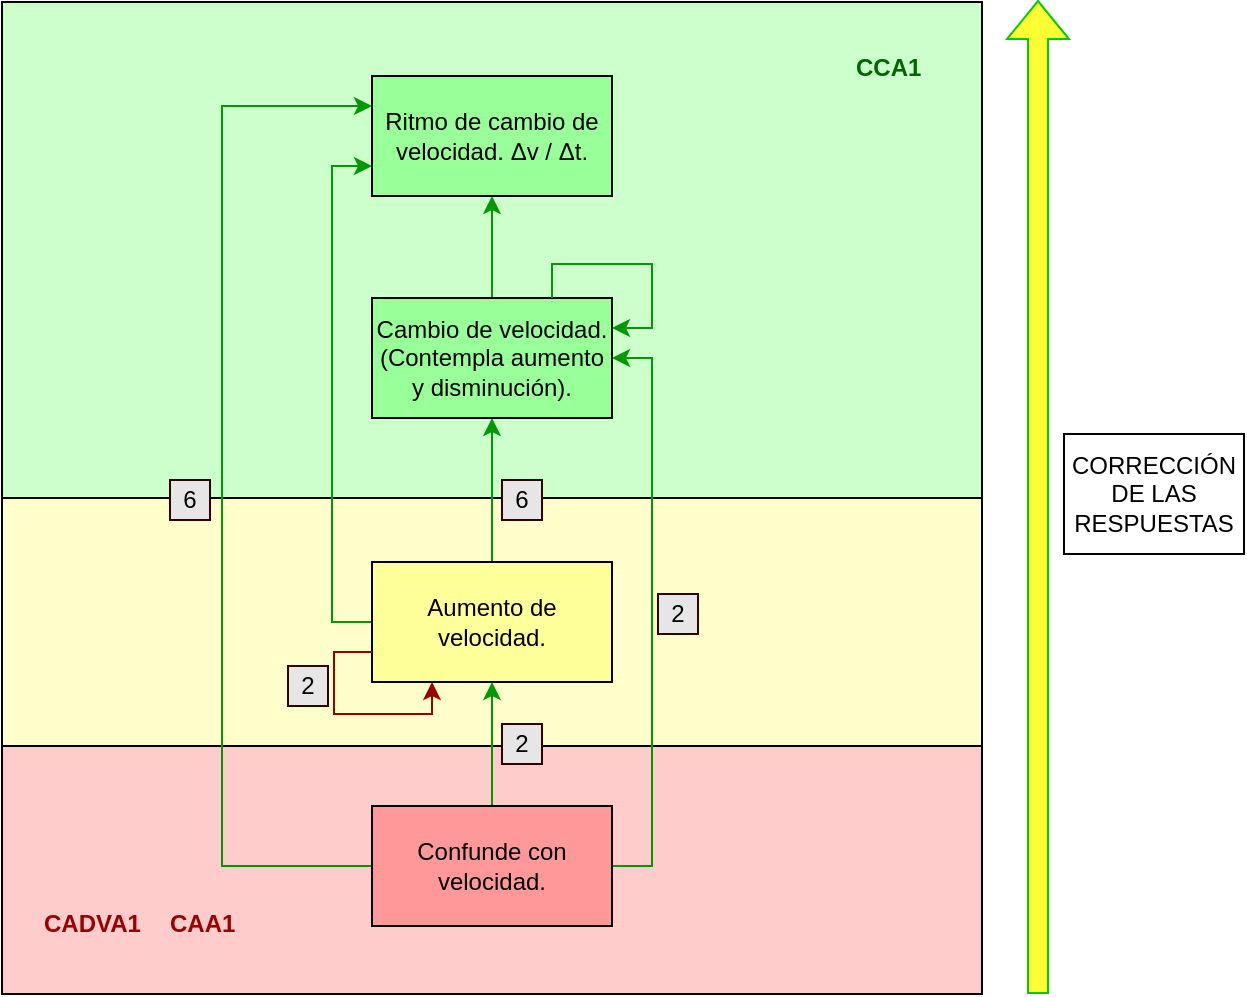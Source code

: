 <mxfile version="21.3.2" type="device">
  <diagram id="ou-2T_0K5Y9kjUkwNd9F" name="Page-1">
    <mxGraphModel dx="1050" dy="541" grid="0" gridSize="10" guides="1" tooltips="1" connect="1" arrows="1" fold="1" page="1" pageScale="1" pageWidth="850" pageHeight="1100" math="0" shadow="0">
      <root>
        <mxCell id="0" />
        <mxCell id="1" parent="0" />
        <mxCell id="oDLqHF4-OEQmuZAPJv7p-27" value="" style="rounded=0;whiteSpace=wrap;html=1;fillColor=#FFFFCC;" parent="1" vertex="1">
          <mxGeometry x="40" y="372" width="490" height="124" as="geometry" />
        </mxCell>
        <mxCell id="oDLqHF4-OEQmuZAPJv7p-26" value="" style="rounded=0;whiteSpace=wrap;html=1;fillColor=#FFCCCC;" parent="1" vertex="1">
          <mxGeometry x="40" y="496" width="490" height="124" as="geometry" />
        </mxCell>
        <mxCell id="oDLqHF4-OEQmuZAPJv7p-25" value="" style="rounded=0;whiteSpace=wrap;html=1;fillColor=#CCFFCC;" parent="1" vertex="1">
          <mxGeometry x="40" y="124" width="490" height="248" as="geometry" />
        </mxCell>
        <mxCell id="hmZBuemIUY8-QvYxF4QN-3" style="edgeStyle=orthogonalEdgeStyle;rounded=0;orthogonalLoop=1;jettySize=auto;html=1;exitX=0.5;exitY=0;exitDx=0;exitDy=0;entryX=0.5;entryY=1;entryDx=0;entryDy=0;strokeColor=#009900;" edge="1" parent="1" source="oDLqHF4-OEQmuZAPJv7p-7" target="9zJ--Hxn9T8rwOIMs4iG-5">
          <mxGeometry relative="1" as="geometry" />
        </mxCell>
        <mxCell id="hmZBuemIUY8-QvYxF4QN-10" style="edgeStyle=orthogonalEdgeStyle;rounded=0;orthogonalLoop=1;jettySize=auto;html=1;exitX=0;exitY=0.5;exitDx=0;exitDy=0;entryX=0;entryY=0.75;entryDx=0;entryDy=0;strokeColor=#009900;" edge="1" parent="1" source="oDLqHF4-OEQmuZAPJv7p-7" target="9zJ--Hxn9T8rwOIMs4iG-6">
          <mxGeometry relative="1" as="geometry" />
        </mxCell>
        <mxCell id="oDLqHF4-OEQmuZAPJv7p-7" value="Aumento de velocidad." style="rounded=0;whiteSpace=wrap;html=1;fillColor=#FFFF99;" parent="1" vertex="1">
          <mxGeometry x="225" y="404" width="120" height="60" as="geometry" />
        </mxCell>
        <mxCell id="hmZBuemIUY8-QvYxF4QN-2" style="edgeStyle=orthogonalEdgeStyle;rounded=0;orthogonalLoop=1;jettySize=auto;html=1;exitX=0.5;exitY=0;exitDx=0;exitDy=0;entryX=0.5;entryY=1;entryDx=0;entryDy=0;strokeColor=#009900;" edge="1" parent="1" source="oDLqHF4-OEQmuZAPJv7p-8" target="oDLqHF4-OEQmuZAPJv7p-7">
          <mxGeometry relative="1" as="geometry" />
        </mxCell>
        <mxCell id="hmZBuemIUY8-QvYxF4QN-8" style="edgeStyle=orthogonalEdgeStyle;rounded=0;orthogonalLoop=1;jettySize=auto;html=1;exitX=1;exitY=0.5;exitDx=0;exitDy=0;entryX=1;entryY=0.5;entryDx=0;entryDy=0;strokeColor=#009900;" edge="1" parent="1" source="oDLqHF4-OEQmuZAPJv7p-8" target="9zJ--Hxn9T8rwOIMs4iG-5">
          <mxGeometry relative="1" as="geometry" />
        </mxCell>
        <mxCell id="hmZBuemIUY8-QvYxF4QN-9" style="edgeStyle=orthogonalEdgeStyle;rounded=0;orthogonalLoop=1;jettySize=auto;html=1;exitX=0;exitY=0.5;exitDx=0;exitDy=0;entryX=0;entryY=0.25;entryDx=0;entryDy=0;strokeColor=#009900;" edge="1" parent="1" source="oDLqHF4-OEQmuZAPJv7p-8" target="9zJ--Hxn9T8rwOIMs4iG-6">
          <mxGeometry relative="1" as="geometry">
            <Array as="points">
              <mxPoint x="150" y="556" />
              <mxPoint x="150" y="176" />
            </Array>
          </mxGeometry>
        </mxCell>
        <mxCell id="oDLqHF4-OEQmuZAPJv7p-8" value="Confunde con velocidad." style="rounded=0;whiteSpace=wrap;html=1;fillColor=#FF9999;" parent="1" vertex="1">
          <mxGeometry x="225" y="526" width="120" height="60" as="geometry" />
        </mxCell>
        <mxCell id="oDLqHF4-OEQmuZAPJv7p-28" value="2" style="rounded=0;whiteSpace=wrap;html=1;strokeColor=#330000;fillColor=#E6E6E6;" parent="1" vertex="1">
          <mxGeometry x="290" y="485" width="20" height="20" as="geometry" />
        </mxCell>
        <mxCell id="oDLqHF4-OEQmuZAPJv7p-30" value="2" style="rounded=0;whiteSpace=wrap;html=1;strokeColor=#330000;fillColor=#E6E6E6;" parent="1" vertex="1">
          <mxGeometry x="368" y="420" width="20" height="20" as="geometry" />
        </mxCell>
        <mxCell id="oDLqHF4-OEQmuZAPJv7p-35" value="&lt;span style=&quot;&quot; lang=&quot;ES&quot;&gt;&lt;b&gt;&lt;font color=&quot;#990000&quot;&gt;CAA1&lt;/font&gt;&lt;/b&gt;&lt;/span&gt;" style="text;whiteSpace=wrap;html=1;" parent="1" vertex="1">
          <mxGeometry x="122.0" y="570.82" width="41.65" height="29.18" as="geometry" />
        </mxCell>
        <mxCell id="oDLqHF4-OEQmuZAPJv7p-36" value="&lt;span style=&quot;&quot; lang=&quot;ES&quot;&gt;&lt;b&gt;&lt;font color=&quot;#006600&quot;&gt;CCA1&lt;br&gt;&lt;/font&gt;&lt;/b&gt;&lt;/span&gt;" style="text;whiteSpace=wrap;html=1;" parent="1" vertex="1">
          <mxGeometry x="465" y="143" width="45.41" height="27.03" as="geometry" />
        </mxCell>
        <mxCell id="oDLqHF4-OEQmuZAPJv7p-37" value="&lt;span style=&quot;&quot; lang=&quot;ES&quot;&gt;&lt;b&gt;&lt;font color=&quot;#990000&quot;&gt;CADVA1&lt;/font&gt;&lt;/b&gt;&lt;/span&gt;" style="text;whiteSpace=wrap;html=1;" parent="1" vertex="1">
          <mxGeometry x="59.17" y="570.82" width="41.65" height="29.18" as="geometry" />
        </mxCell>
        <mxCell id="oDLqHF4-OEQmuZAPJv7p-38" value="" style="shape=flexArrow;endArrow=classic;html=1;rounded=0;strokeColor=#00CC00;fontColor=#006600;fillColor=#FFFF33;" parent="1" edge="1">
          <mxGeometry width="50" height="50" relative="1" as="geometry">
            <mxPoint x="558" y="620" as="sourcePoint" />
            <mxPoint x="558" y="123" as="targetPoint" />
          </mxGeometry>
        </mxCell>
        <mxCell id="oDLqHF4-OEQmuZAPJv7p-39" value="CORRECCIÓN DE LAS RESPUESTAS" style="rounded=0;whiteSpace=wrap;html=1;rotation=0;" parent="1" vertex="1">
          <mxGeometry x="571" y="340" width="90" height="60" as="geometry" />
        </mxCell>
        <mxCell id="hmZBuemIUY8-QvYxF4QN-7" style="edgeStyle=orthogonalEdgeStyle;rounded=0;orthogonalLoop=1;jettySize=auto;html=1;exitX=0.5;exitY=0;exitDx=0;exitDy=0;entryX=0.5;entryY=1;entryDx=0;entryDy=0;strokeColor=#009900;" edge="1" parent="1" source="9zJ--Hxn9T8rwOIMs4iG-5" target="9zJ--Hxn9T8rwOIMs4iG-6">
          <mxGeometry relative="1" as="geometry" />
        </mxCell>
        <mxCell id="9zJ--Hxn9T8rwOIMs4iG-5" value="Cambio de velocidad. (Contempla aumento y disminución)." style="rounded=0;whiteSpace=wrap;html=1;fillColor=#99FF99;" parent="1" vertex="1">
          <mxGeometry x="225" y="272" width="120" height="60" as="geometry" />
        </mxCell>
        <mxCell id="9zJ--Hxn9T8rwOIMs4iG-6" value="Ritmo de cambio de velocidad. Δv / Δt." style="rounded=0;whiteSpace=wrap;html=1;fillColor=#99FF99;" parent="1" vertex="1">
          <mxGeometry x="225" y="161" width="120" height="60" as="geometry" />
        </mxCell>
        <mxCell id="9zJ--Hxn9T8rwOIMs4iG-13" value="6" style="rounded=0;whiteSpace=wrap;html=1;strokeColor=#330000;fillColor=#E6E6E6;" parent="1" vertex="1">
          <mxGeometry x="290" y="363" width="20" height="20" as="geometry" />
        </mxCell>
        <mxCell id="9zJ--Hxn9T8rwOIMs4iG-16" value="2" style="rounded=0;whiteSpace=wrap;html=1;strokeColor=#330000;fillColor=#E6E6E6;" parent="1" vertex="1">
          <mxGeometry x="183" y="456" width="20" height="20" as="geometry" />
        </mxCell>
        <mxCell id="hmZBuemIUY8-QvYxF4QN-11" value="6" style="rounded=0;whiteSpace=wrap;html=1;strokeColor=#330000;fillColor=#E6E6E6;" vertex="1" parent="1">
          <mxGeometry x="124" y="363" width="20" height="20" as="geometry" />
        </mxCell>
        <mxCell id="hmZBuemIUY8-QvYxF4QN-12" style="edgeStyle=orthogonalEdgeStyle;rounded=0;orthogonalLoop=1;jettySize=auto;html=1;exitX=0;exitY=0.75;exitDx=0;exitDy=0;entryX=0.25;entryY=1;entryDx=0;entryDy=0;strokeColor=#990000;" edge="1" parent="1" source="oDLqHF4-OEQmuZAPJv7p-7" target="oDLqHF4-OEQmuZAPJv7p-7">
          <mxGeometry relative="1" as="geometry">
            <Array as="points">
              <mxPoint x="206" y="449" />
              <mxPoint x="206" y="480" />
              <mxPoint x="255" y="480" />
            </Array>
          </mxGeometry>
        </mxCell>
        <mxCell id="hmZBuemIUY8-QvYxF4QN-13" style="edgeStyle=orthogonalEdgeStyle;rounded=0;orthogonalLoop=1;jettySize=auto;html=1;exitX=0.75;exitY=0;exitDx=0;exitDy=0;entryX=1;entryY=0.25;entryDx=0;entryDy=0;strokeColor=#009900;" edge="1" parent="1" source="9zJ--Hxn9T8rwOIMs4iG-5" target="9zJ--Hxn9T8rwOIMs4iG-5">
          <mxGeometry relative="1" as="geometry">
            <Array as="points">
              <mxPoint x="315" y="255" />
              <mxPoint x="365" y="255" />
              <mxPoint x="365" y="287" />
            </Array>
          </mxGeometry>
        </mxCell>
      </root>
    </mxGraphModel>
  </diagram>
</mxfile>
